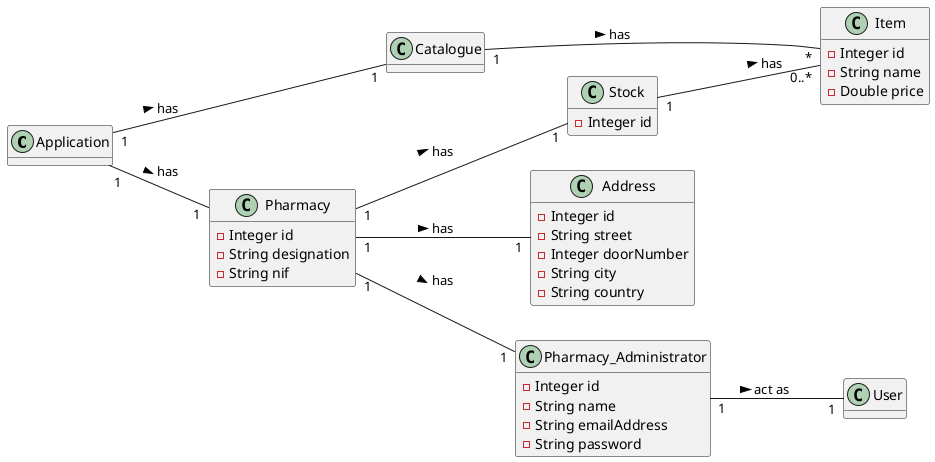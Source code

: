 @startuml
hide methods
left to right direction

class Application {}


class Address {
    -Integer id
    -String street
    -Integer doorNumber
    -String city
    -String country
}

class Catalogue {}

class Pharmacy_Administrator {
    -Integer id
    -String name
    -String emailAddress
    -String password
}

class Pharmacy {
    -Integer id
    -String designation
    -String nif
}

class Item {
    -Integer id
    -String name
    -Double price
}

class Stock {
    -Integer id
}





Application "1" -- "1" Pharmacy: has >
Application "1" -- "1" Catalogue: has >



Catalogue "1" -- "*" Item: has >



Pharmacy "1" -- "1" Pharmacy_Administrator: has >
Pharmacy "1" -- "1" Stock: has >
Pharmacy "1" -- "1" Address: has >
Pharmacy_Administrator "1" -- "1" User: act as >

Stock "1" -- "0..*" Item: has >


@enduml
